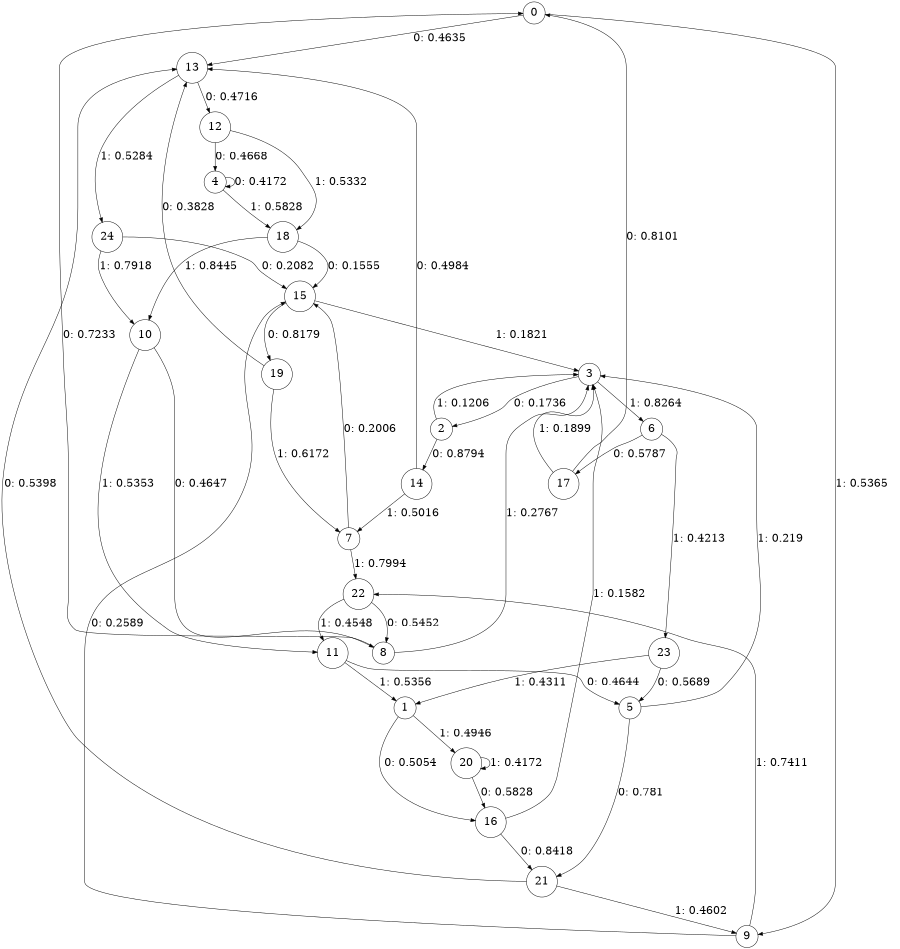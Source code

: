 digraph "ch12faceL8" {
size = "6,8.5";
ratio = "fill";
node [shape = circle];
node [fontsize = 24];
edge [fontsize = 24];
0 -> 13 [label = "0: 0.4635   "];
0 -> 9 [label = "1: 0.5365   "];
1 -> 16 [label = "0: 0.5054   "];
1 -> 20 [label = "1: 0.4946   "];
2 -> 14 [label = "0: 0.8794   "];
2 -> 3 [label = "1: 0.1206   "];
3 -> 2 [label = "0: 0.1736   "];
3 -> 6 [label = "1: 0.8264   "];
4 -> 4 [label = "0: 0.4172   "];
4 -> 18 [label = "1: 0.5828   "];
5 -> 21 [label = "0: 0.781    "];
5 -> 3 [label = "1: 0.219    "];
6 -> 17 [label = "0: 0.5787   "];
6 -> 23 [label = "1: 0.4213   "];
7 -> 15 [label = "0: 0.2006   "];
7 -> 22 [label = "1: 0.7994   "];
8 -> 0 [label = "0: 0.7233   "];
8 -> 3 [label = "1: 0.2767   "];
9 -> 15 [label = "0: 0.2589   "];
9 -> 22 [label = "1: 0.7411   "];
10 -> 8 [label = "0: 0.4647   "];
10 -> 11 [label = "1: 0.5353   "];
11 -> 5 [label = "0: 0.4644   "];
11 -> 1 [label = "1: 0.5356   "];
12 -> 4 [label = "0: 0.4668   "];
12 -> 18 [label = "1: 0.5332   "];
13 -> 12 [label = "0: 0.4716   "];
13 -> 24 [label = "1: 0.5284   "];
14 -> 13 [label = "0: 0.4984   "];
14 -> 7 [label = "1: 0.5016   "];
15 -> 19 [label = "0: 0.8179   "];
15 -> 3 [label = "1: 0.1821   "];
16 -> 21 [label = "0: 0.8418   "];
16 -> 3 [label = "1: 0.1582   "];
17 -> 0 [label = "0: 0.8101   "];
17 -> 3 [label = "1: 0.1899   "];
18 -> 15 [label = "0: 0.1555   "];
18 -> 10 [label = "1: 0.8445   "];
19 -> 13 [label = "0: 0.3828   "];
19 -> 7 [label = "1: 0.6172   "];
20 -> 16 [label = "0: 0.5828   "];
20 -> 20 [label = "1: 0.4172   "];
21 -> 13 [label = "0: 0.5398   "];
21 -> 9 [label = "1: 0.4602   "];
22 -> 8 [label = "0: 0.5452   "];
22 -> 11 [label = "1: 0.4548   "];
23 -> 5 [label = "0: 0.5689   "];
23 -> 1 [label = "1: 0.4311   "];
24 -> 15 [label = "0: 0.2082   "];
24 -> 10 [label = "1: 0.7918   "];
}